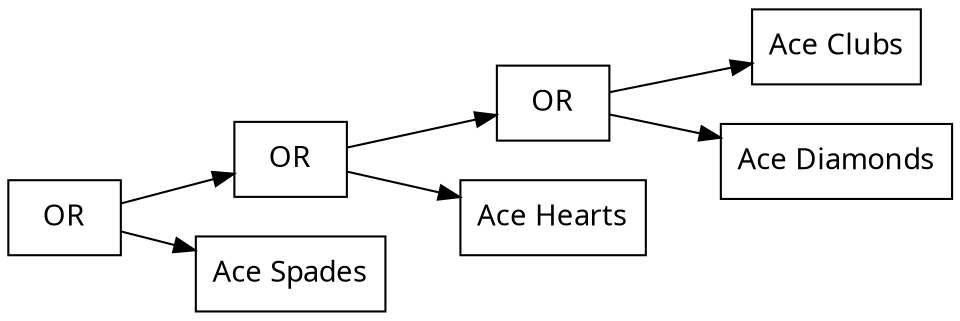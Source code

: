 digraph {
node [shape=record];
node [fontname=Sans];charset="UTF-8" splines=true splines=spline rankdir =LR
67[label="OR"];
67->63;
67->66;
63[label="OR"];
63->59;
63->62;
66[label="Ace Spades"];
59[label="OR"];
59->55;
59->58;
62[label="Ace Hearts"];
55[label="Ace Clubs"];
58[label="Ace Diamonds"];
}

